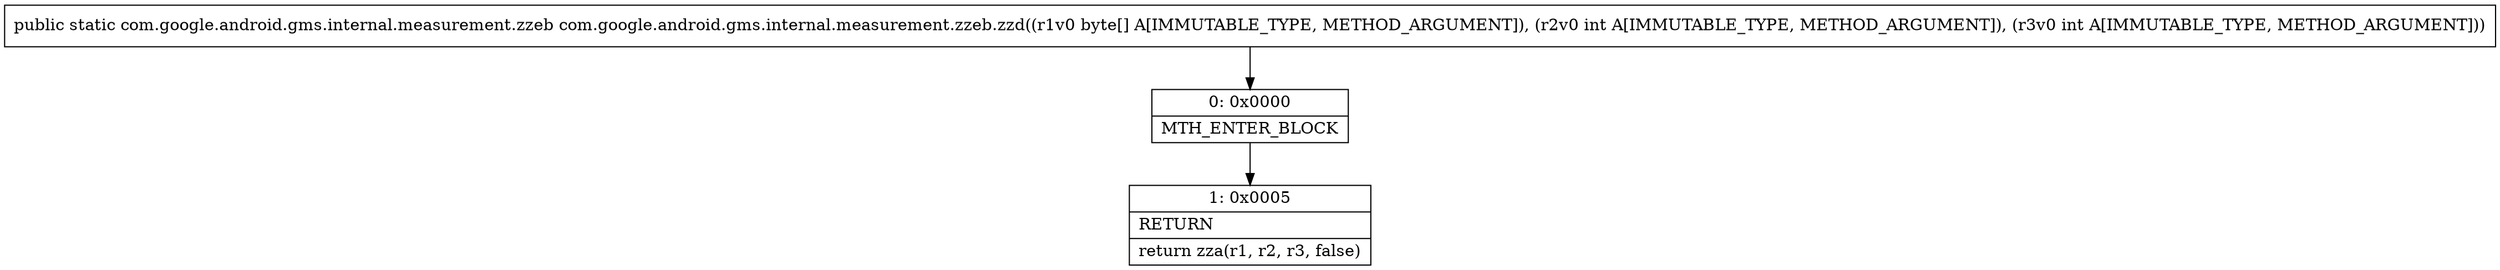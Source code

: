 digraph "CFG forcom.google.android.gms.internal.measurement.zzeb.zzd([BII)Lcom\/google\/android\/gms\/internal\/measurement\/zzeb;" {
Node_0 [shape=record,label="{0\:\ 0x0000|MTH_ENTER_BLOCK\l}"];
Node_1 [shape=record,label="{1\:\ 0x0005|RETURN\l|return zza(r1, r2, r3, false)\l}"];
MethodNode[shape=record,label="{public static com.google.android.gms.internal.measurement.zzeb com.google.android.gms.internal.measurement.zzeb.zzd((r1v0 byte[] A[IMMUTABLE_TYPE, METHOD_ARGUMENT]), (r2v0 int A[IMMUTABLE_TYPE, METHOD_ARGUMENT]), (r3v0 int A[IMMUTABLE_TYPE, METHOD_ARGUMENT])) }"];
MethodNode -> Node_0;
Node_0 -> Node_1;
}

